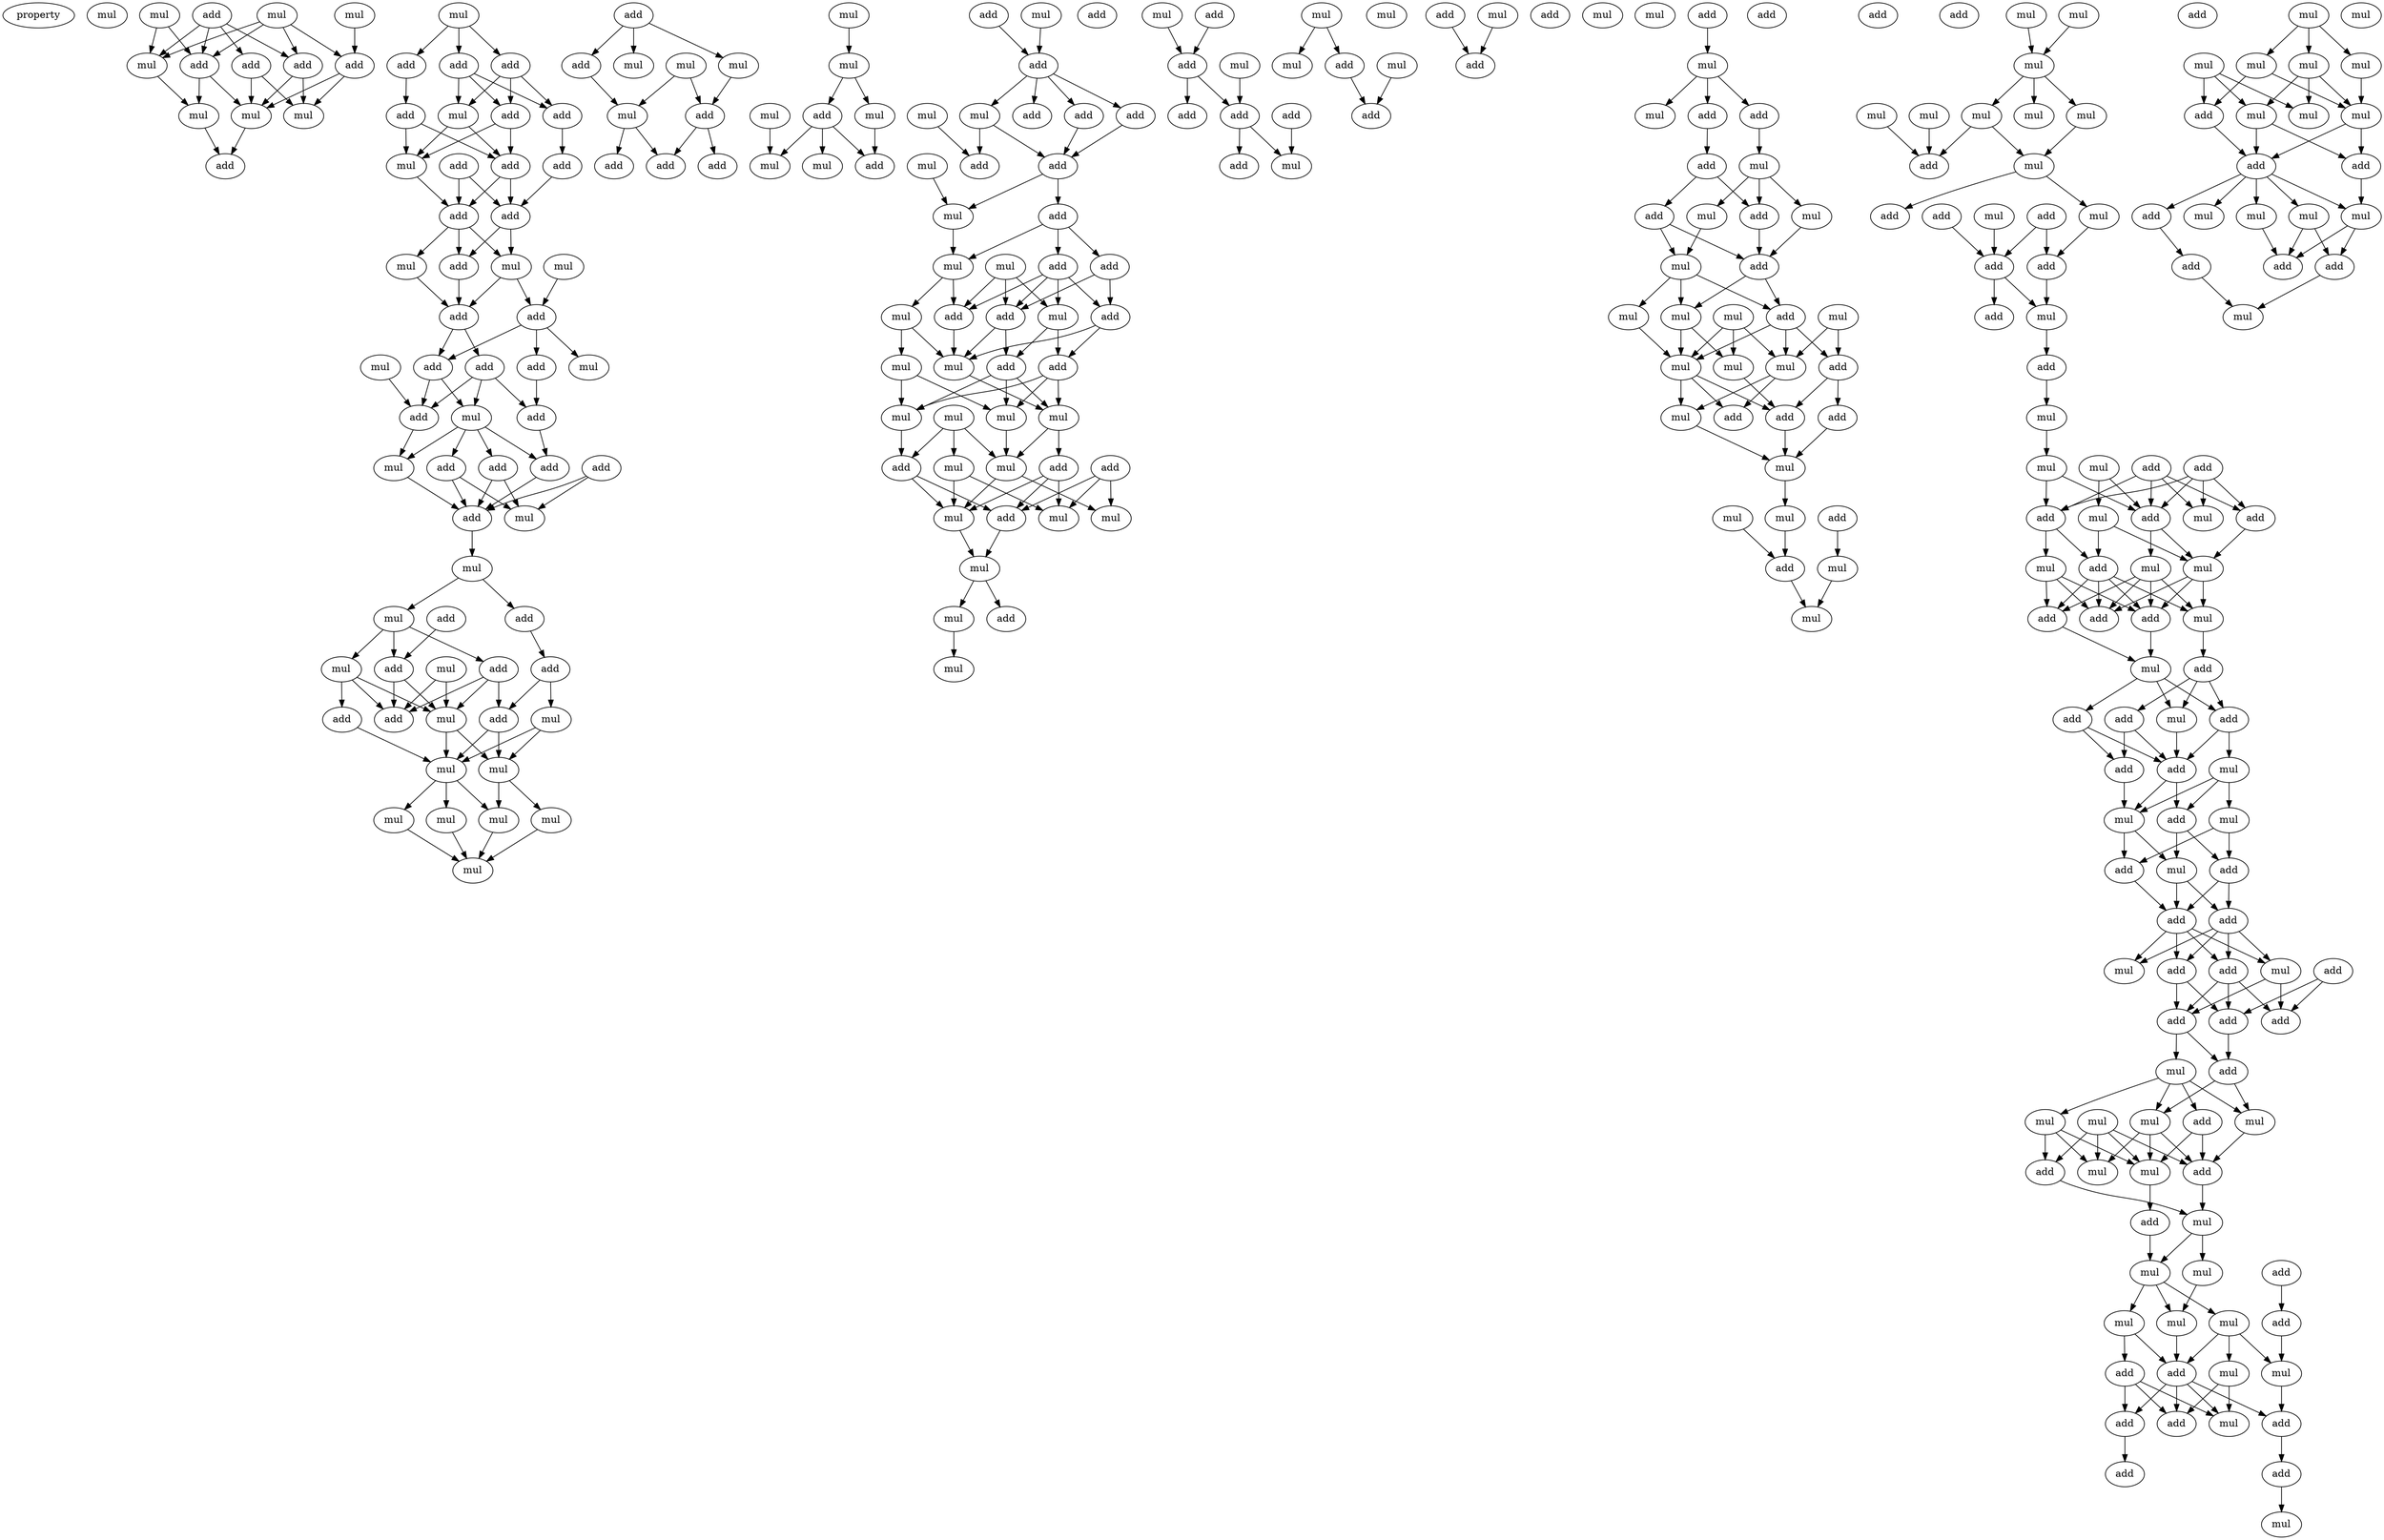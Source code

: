 digraph {
    node [fontcolor=black]
    property [mul=2,lf=2.0]
    0 [ label = mul ];
    1 [ label = mul ];
    2 [ label = mul ];
    3 [ label = add ];
    4 [ label = mul ];
    5 [ label = add ];
    6 [ label = add ];
    7 [ label = add ];
    8 [ label = add ];
    9 [ label = mul ];
    10 [ label = mul ];
    11 [ label = mul ];
    12 [ label = mul ];
    13 [ label = add ];
    14 [ label = mul ];
    15 [ label = add ];
    16 [ label = add ];
    17 [ label = add ];
    18 [ label = add ];
    19 [ label = mul ];
    20 [ label = add ];
    21 [ label = add ];
    22 [ label = add ];
    23 [ label = mul ];
    24 [ label = add ];
    25 [ label = add ];
    26 [ label = add ];
    27 [ label = add ];
    28 [ label = mul ];
    29 [ label = mul ];
    30 [ label = add ];
    31 [ label = mul ];
    32 [ label = add ];
    33 [ label = add ];
    34 [ label = mul ];
    35 [ label = mul ];
    36 [ label = add ];
    37 [ label = add ];
    38 [ label = add ];
    39 [ label = add ];
    40 [ label = add ];
    41 [ label = mul ];
    42 [ label = mul ];
    43 [ label = add ];
    44 [ label = add ];
    45 [ label = add ];
    46 [ label = add ];
    47 [ label = mul ];
    48 [ label = add ];
    49 [ label = mul ];
    50 [ label = add ];
    51 [ label = mul ];
    52 [ label = add ];
    53 [ label = mul ];
    54 [ label = add ];
    55 [ label = add ];
    56 [ label = add ];
    57 [ label = mul ];
    58 [ label = add ];
    59 [ label = mul ];
    60 [ label = add ];
    61 [ label = mul ];
    62 [ label = add ];
    63 [ label = mul ];
    64 [ label = mul ];
    65 [ label = mul ];
    66 [ label = mul ];
    67 [ label = mul ];
    68 [ label = mul ];
    69 [ label = mul ];
    70 [ label = add ];
    71 [ label = add ];
    72 [ label = mul ];
    73 [ label = mul ];
    74 [ label = mul ];
    75 [ label = mul ];
    76 [ label = add ];
    77 [ label = add ];
    78 [ label = add ];
    79 [ label = add ];
    80 [ label = mul ];
    81 [ label = mul ];
    82 [ label = add ];
    83 [ label = mul ];
    84 [ label = mul ];
    85 [ label = mul ];
    86 [ label = add ];
    87 [ label = add ];
    88 [ label = mul ];
    89 [ label = mul ];
    90 [ label = add ];
    91 [ label = add ];
    92 [ label = mul ];
    93 [ label = add ];
    94 [ label = mul ];
    95 [ label = add ];
    96 [ label = add ];
    97 [ label = add ];
    98 [ label = mul ];
    99 [ label = mul ];
    100 [ label = add ];
    101 [ label = add ];
    102 [ label = mul ];
    103 [ label = add ];
    104 [ label = mul ];
    105 [ label = add ];
    106 [ label = mul ];
    107 [ label = add ];
    108 [ label = mul ];
    109 [ label = add ];
    110 [ label = mul ];
    111 [ label = mul ];
    112 [ label = add ];
    113 [ label = add ];
    114 [ label = mul ];
    115 [ label = mul ];
    116 [ label = mul ];
    117 [ label = mul ];
    118 [ label = mul ];
    119 [ label = add ];
    120 [ label = add ];
    121 [ label = add ];
    122 [ label = mul ];
    123 [ label = mul ];
    124 [ label = mul ];
    125 [ label = mul ];
    126 [ label = add ];
    127 [ label = mul ];
    128 [ label = add ];
    129 [ label = mul ];
    130 [ label = add ];
    131 [ label = mul ];
    132 [ label = mul ];
    133 [ label = add ];
    134 [ label = mul ];
    135 [ label = add ];
    136 [ label = add ];
    137 [ label = add ];
    138 [ label = add ];
    139 [ label = add ];
    140 [ label = mul ];
    141 [ label = mul ];
    142 [ label = mul ];
    143 [ label = mul ];
    144 [ label = mul ];
    145 [ label = add ];
    146 [ label = add ];
    147 [ label = add ];
    148 [ label = add ];
    149 [ label = mul ];
    150 [ label = mul ];
    151 [ label = add ];
    152 [ label = mul ];
    153 [ label = add ];
    154 [ label = mul ];
    155 [ label = add ];
    156 [ label = mul ];
    157 [ label = add ];
    158 [ label = add ];
    159 [ label = add ];
    160 [ label = add ];
    161 [ label = mul ];
    162 [ label = add ];
    163 [ label = add ];
    164 [ label = mul ];
    165 [ label = mul ];
    166 [ label = add ];
    167 [ label = mul ];
    168 [ label = mul ];
    169 [ label = mul ];
    170 [ label = mul ];
    171 [ label = mul ];
    172 [ label = add ];
    173 [ label = mul ];
    174 [ label = mul ];
    175 [ label = mul ];
    176 [ label = add ];
    177 [ label = add ];
    178 [ label = mul ];
    179 [ label = add ];
    180 [ label = add ];
    181 [ label = mul ];
    182 [ label = mul ];
    183 [ label = add ];
    184 [ label = mul ];
    185 [ label = add ];
    186 [ label = add ];
    187 [ label = mul ];
    188 [ label = mul ];
    189 [ label = mul ];
    190 [ label = mul ];
    191 [ label = mul ];
    192 [ label = mul ];
    193 [ label = mul ];
    194 [ label = mul ];
    195 [ label = mul ];
    196 [ label = mul ];
    197 [ label = add ];
    198 [ label = mul ];
    199 [ label = add ];
    200 [ label = add ];
    201 [ label = mul ];
    202 [ label = add ];
    203 [ label = mul ];
    204 [ label = add ];
    205 [ label = add ];
    206 [ label = mul ];
    207 [ label = add ];
    208 [ label = add ];
    209 [ label = add ];
    210 [ label = mul ];
    211 [ label = mul ];
    212 [ label = mul ];
    213 [ label = add ];
    214 [ label = add ];
    215 [ label = add ];
    216 [ label = mul ];
    217 [ label = add ];
    218 [ label = add ];
    219 [ label = mul ];
    220 [ label = mul ];
    221 [ label = add ];
    222 [ label = mul ];
    223 [ label = mul ];
    224 [ label = mul ];
    225 [ label = add ];
    226 [ label = add ];
    227 [ label = add ];
    228 [ label = mul ];
    229 [ label = add ];
    230 [ label = add ];
    231 [ label = add ];
    232 [ label = add ];
    233 [ label = mul ];
    234 [ label = add ];
    235 [ label = mul ];
    236 [ label = add ];
    237 [ label = mul ];
    238 [ label = mul ];
    239 [ label = add ];
    240 [ label = mul ];
    241 [ label = add ];
    242 [ label = add ];
    243 [ label = add ];
    244 [ label = add ];
    245 [ label = add ];
    246 [ label = add ];
    247 [ label = mul ];
    248 [ label = mul ];
    249 [ label = add ];
    250 [ label = add ];
    251 [ label = add ];
    252 [ label = add ];
    253 [ label = mul ];
    254 [ label = add ];
    255 [ label = mul ];
    256 [ label = mul ];
    257 [ label = mul ];
    258 [ label = mul ];
    259 [ label = add ];
    260 [ label = mul ];
    261 [ label = add ];
    262 [ label = mul ];
    263 [ label = add ];
    264 [ label = add ];
    265 [ label = mul ];
    266 [ label = add ];
    267 [ label = mul ];
    268 [ label = mul ];
    269 [ label = mul ];
    270 [ label = add ];
    271 [ label = mul ];
    272 [ label = mul ];
    273 [ label = mul ];
    274 [ label = add ];
    275 [ label = add ];
    276 [ label = mul ];
    277 [ label = mul ];
    278 [ label = add ];
    279 [ label = add ];
    280 [ label = add ];
    281 [ label = add ];
    282 [ label = add ];
    283 [ label = mul ];
    284 [ label = mul ];
    285 [ label = mul ];
    286 [ label = mul ];
    287 [ label = mul ];
    288 [ label = mul ];
    289 [ label = mul ];
    290 [ label = mul ];
    291 [ label = add ];
    292 [ label = mul ];
    293 [ label = mul ];
    294 [ label = add ];
    295 [ label = add ];
    296 [ label = mul ];
    297 [ label = mul ];
    298 [ label = add ];
    299 [ label = mul ];
    300 [ label = mul ];
    301 [ label = add ];
    302 [ label = add ];
    303 [ label = add ];
    304 [ label = mul ];
    1 -> 7 [ name = 0 ];
    1 -> 9 [ name = 1 ];
    2 -> 8 [ name = 2 ];
    3 -> 5 [ name = 3 ];
    3 -> 6 [ name = 4 ];
    3 -> 7 [ name = 5 ];
    3 -> 9 [ name = 6 ];
    4 -> 6 [ name = 7 ];
    4 -> 7 [ name = 8 ];
    4 -> 8 [ name = 9 ];
    4 -> 9 [ name = 10 ];
    5 -> 11 [ name = 11 ];
    5 -> 12 [ name = 12 ];
    6 -> 11 [ name = 13 ];
    6 -> 12 [ name = 14 ];
    7 -> 10 [ name = 15 ];
    7 -> 11 [ name = 16 ];
    8 -> 11 [ name = 17 ];
    8 -> 12 [ name = 18 ];
    9 -> 10 [ name = 19 ];
    10 -> 13 [ name = 20 ];
    11 -> 13 [ name = 21 ];
    14 -> 15 [ name = 22 ];
    14 -> 16 [ name = 23 ];
    14 -> 17 [ name = 24 ];
    15 -> 19 [ name = 25 ];
    15 -> 20 [ name = 26 ];
    15 -> 21 [ name = 27 ];
    16 -> 18 [ name = 28 ];
    17 -> 19 [ name = 29 ];
    17 -> 20 [ name = 30 ];
    17 -> 21 [ name = 31 ];
    18 -> 23 [ name = 32 ];
    18 -> 25 [ name = 33 ];
    19 -> 23 [ name = 34 ];
    19 -> 25 [ name = 35 ];
    20 -> 23 [ name = 36 ];
    20 -> 25 [ name = 37 ];
    21 -> 24 [ name = 38 ];
    22 -> 26 [ name = 39 ];
    22 -> 27 [ name = 40 ];
    23 -> 27 [ name = 41 ];
    24 -> 26 [ name = 42 ];
    25 -> 26 [ name = 43 ];
    25 -> 27 [ name = 44 ];
    26 -> 29 [ name = 45 ];
    26 -> 30 [ name = 46 ];
    27 -> 28 [ name = 47 ];
    27 -> 29 [ name = 48 ];
    27 -> 30 [ name = 49 ];
    28 -> 32 [ name = 50 ];
    29 -> 32 [ name = 51 ];
    29 -> 33 [ name = 52 ];
    30 -> 32 [ name = 53 ];
    31 -> 33 [ name = 54 ];
    32 -> 36 [ name = 55 ];
    32 -> 37 [ name = 56 ];
    33 -> 34 [ name = 57 ];
    33 -> 37 [ name = 58 ];
    33 -> 38 [ name = 59 ];
    35 -> 40 [ name = 60 ];
    36 -> 39 [ name = 61 ];
    36 -> 40 [ name = 62 ];
    36 -> 41 [ name = 63 ];
    37 -> 40 [ name = 64 ];
    37 -> 41 [ name = 65 ];
    38 -> 39 [ name = 66 ];
    39 -> 46 [ name = 67 ];
    40 -> 42 [ name = 68 ];
    41 -> 42 [ name = 69 ];
    41 -> 43 [ name = 70 ];
    41 -> 44 [ name = 71 ];
    41 -> 46 [ name = 72 ];
    42 -> 48 [ name = 73 ];
    43 -> 47 [ name = 74 ];
    43 -> 48 [ name = 75 ];
    44 -> 47 [ name = 76 ];
    44 -> 48 [ name = 77 ];
    45 -> 47 [ name = 78 ];
    45 -> 48 [ name = 79 ];
    46 -> 48 [ name = 80 ];
    48 -> 49 [ name = 81 ];
    49 -> 51 [ name = 82 ];
    49 -> 52 [ name = 83 ];
    50 -> 56 [ name = 84 ];
    51 -> 53 [ name = 85 ];
    51 -> 55 [ name = 86 ];
    51 -> 56 [ name = 87 ];
    52 -> 54 [ name = 88 ];
    53 -> 58 [ name = 89 ];
    53 -> 59 [ name = 90 ];
    53 -> 62 [ name = 91 ];
    54 -> 60 [ name = 92 ];
    54 -> 61 [ name = 93 ];
    55 -> 59 [ name = 94 ];
    55 -> 60 [ name = 95 ];
    55 -> 62 [ name = 96 ];
    56 -> 59 [ name = 97 ];
    56 -> 62 [ name = 98 ];
    57 -> 59 [ name = 99 ];
    57 -> 62 [ name = 100 ];
    58 -> 63 [ name = 101 ];
    59 -> 63 [ name = 102 ];
    59 -> 64 [ name = 103 ];
    60 -> 63 [ name = 104 ];
    60 -> 64 [ name = 105 ];
    61 -> 63 [ name = 106 ];
    61 -> 64 [ name = 107 ];
    63 -> 65 [ name = 108 ];
    63 -> 66 [ name = 109 ];
    63 -> 68 [ name = 110 ];
    64 -> 65 [ name = 111 ];
    64 -> 67 [ name = 112 ];
    65 -> 69 [ name = 113 ];
    66 -> 69 [ name = 114 ];
    67 -> 69 [ name = 115 ];
    68 -> 69 [ name = 116 ];
    70 -> 71 [ name = 117 ];
    70 -> 73 [ name = 118 ];
    70 -> 74 [ name = 119 ];
    71 -> 75 [ name = 120 ];
    72 -> 75 [ name = 121 ];
    72 -> 76 [ name = 122 ];
    74 -> 76 [ name = 123 ];
    75 -> 78 [ name = 124 ];
    75 -> 79 [ name = 125 ];
    76 -> 77 [ name = 126 ];
    76 -> 79 [ name = 127 ];
    80 -> 81 [ name = 128 ];
    81 -> 82 [ name = 129 ];
    81 -> 84 [ name = 130 ];
    82 -> 85 [ name = 131 ];
    82 -> 87 [ name = 132 ];
    82 -> 89 [ name = 133 ];
    83 -> 85 [ name = 134 ];
    84 -> 87 [ name = 135 ];
    86 -> 90 [ name = 136 ];
    88 -> 90 [ name = 137 ];
    90 -> 91 [ name = 138 ];
    90 -> 92 [ name = 139 ];
    90 -> 93 [ name = 140 ];
    90 -> 95 [ name = 141 ];
    91 -> 97 [ name = 142 ];
    92 -> 96 [ name = 143 ];
    92 -> 97 [ name = 144 ];
    93 -> 97 [ name = 145 ];
    94 -> 96 [ name = 146 ];
    97 -> 99 [ name = 147 ];
    97 -> 100 [ name = 148 ];
    98 -> 99 [ name = 149 ];
    99 -> 102 [ name = 150 ];
    100 -> 101 [ name = 151 ];
    100 -> 102 [ name = 152 ];
    100 -> 103 [ name = 153 ];
    101 -> 105 [ name = 154 ];
    101 -> 109 [ name = 155 ];
    102 -> 107 [ name = 156 ];
    102 -> 108 [ name = 157 ];
    103 -> 105 [ name = 158 ];
    103 -> 106 [ name = 159 ];
    103 -> 107 [ name = 160 ];
    103 -> 109 [ name = 161 ];
    104 -> 106 [ name = 162 ];
    104 -> 107 [ name = 163 ];
    104 -> 109 [ name = 164 ];
    105 -> 111 [ name = 165 ];
    105 -> 112 [ name = 166 ];
    106 -> 112 [ name = 167 ];
    106 -> 113 [ name = 168 ];
    107 -> 111 [ name = 169 ];
    108 -> 110 [ name = 170 ];
    108 -> 111 [ name = 171 ];
    109 -> 111 [ name = 172 ];
    109 -> 113 [ name = 173 ];
    110 -> 115 [ name = 174 ];
    110 -> 117 [ name = 175 ];
    111 -> 114 [ name = 176 ];
    112 -> 114 [ name = 177 ];
    112 -> 115 [ name = 178 ];
    112 -> 117 [ name = 179 ];
    113 -> 114 [ name = 180 ];
    113 -> 115 [ name = 181 ];
    113 -> 117 [ name = 182 ];
    114 -> 120 [ name = 183 ];
    114 -> 122 [ name = 184 ];
    115 -> 122 [ name = 185 ];
    116 -> 118 [ name = 186 ];
    116 -> 121 [ name = 187 ];
    116 -> 122 [ name = 188 ];
    117 -> 121 [ name = 189 ];
    118 -> 123 [ name = 190 ];
    118 -> 125 [ name = 191 ];
    119 -> 124 [ name = 192 ];
    119 -> 125 [ name = 193 ];
    119 -> 126 [ name = 194 ];
    120 -> 123 [ name = 195 ];
    120 -> 125 [ name = 196 ];
    120 -> 126 [ name = 197 ];
    121 -> 123 [ name = 198 ];
    121 -> 126 [ name = 199 ];
    122 -> 123 [ name = 200 ];
    122 -> 124 [ name = 201 ];
    123 -> 127 [ name = 202 ];
    126 -> 127 [ name = 203 ];
    127 -> 129 [ name = 204 ];
    127 -> 130 [ name = 205 ];
    129 -> 131 [ name = 206 ];
    132 -> 135 [ name = 207 ];
    133 -> 135 [ name = 208 ];
    134 -> 138 [ name = 209 ];
    135 -> 136 [ name = 210 ];
    135 -> 138 [ name = 211 ];
    137 -> 140 [ name = 212 ];
    138 -> 139 [ name = 213 ];
    138 -> 140 [ name = 214 ];
    141 -> 144 [ name = 215 ];
    141 -> 145 [ name = 216 ];
    142 -> 146 [ name = 217 ];
    145 -> 146 [ name = 218 ];
    147 -> 151 [ name = 219 ];
    150 -> 151 [ name = 220 ];
    153 -> 154 [ name = 221 ];
    154 -> 156 [ name = 222 ];
    154 -> 158 [ name = 223 ];
    154 -> 159 [ name = 224 ];
    158 -> 160 [ name = 225 ];
    159 -> 161 [ name = 226 ];
    160 -> 162 [ name = 227 ];
    160 -> 163 [ name = 228 ];
    161 -> 163 [ name = 229 ];
    161 -> 164 [ name = 230 ];
    161 -> 165 [ name = 231 ];
    162 -> 166 [ name = 232 ];
    162 -> 167 [ name = 233 ];
    163 -> 166 [ name = 234 ];
    164 -> 167 [ name = 235 ];
    165 -> 166 [ name = 236 ];
    166 -> 169 [ name = 237 ];
    166 -> 172 [ name = 238 ];
    167 -> 169 [ name = 239 ];
    167 -> 171 [ name = 240 ];
    167 -> 172 [ name = 241 ];
    168 -> 173 [ name = 242 ];
    168 -> 174 [ name = 243 ];
    168 -> 175 [ name = 244 ];
    169 -> 174 [ name = 245 ];
    169 -> 175 [ name = 246 ];
    170 -> 173 [ name = 247 ];
    170 -> 176 [ name = 248 ];
    171 -> 174 [ name = 249 ];
    172 -> 173 [ name = 250 ];
    172 -> 174 [ name = 251 ];
    172 -> 176 [ name = 252 ];
    173 -> 178 [ name = 253 ];
    173 -> 179 [ name = 254 ];
    174 -> 177 [ name = 255 ];
    174 -> 178 [ name = 256 ];
    174 -> 179 [ name = 257 ];
    175 -> 177 [ name = 258 ];
    176 -> 177 [ name = 259 ];
    176 -> 180 [ name = 260 ];
    177 -> 181 [ name = 261 ];
    178 -> 181 [ name = 262 ];
    180 -> 181 [ name = 263 ];
    181 -> 182 [ name = 264 ];
    182 -> 186 [ name = 265 ];
    184 -> 186 [ name = 266 ];
    185 -> 187 [ name = 267 ];
    186 -> 188 [ name = 268 ];
    187 -> 188 [ name = 269 ];
    189 -> 191 [ name = 270 ];
    190 -> 191 [ name = 271 ];
    191 -> 193 [ name = 272 ];
    191 -> 194 [ name = 273 ];
    191 -> 196 [ name = 274 ];
    192 -> 197 [ name = 275 ];
    193 -> 197 [ name = 276 ];
    193 -> 198 [ name = 277 ];
    195 -> 197 [ name = 278 ];
    196 -> 198 [ name = 279 ];
    198 -> 202 [ name = 280 ];
    198 -> 203 [ name = 281 ];
    199 -> 204 [ name = 282 ];
    200 -> 204 [ name = 283 ];
    200 -> 205 [ name = 284 ];
    201 -> 204 [ name = 285 ];
    203 -> 205 [ name = 286 ];
    204 -> 206 [ name = 287 ];
    204 -> 207 [ name = 288 ];
    205 -> 206 [ name = 289 ];
    206 -> 209 [ name = 290 ];
    209 -> 210 [ name = 291 ];
    210 -> 211 [ name = 292 ];
    211 -> 215 [ name = 293 ];
    211 -> 218 [ name = 294 ];
    212 -> 216 [ name = 295 ];
    212 -> 218 [ name = 296 ];
    213 -> 215 [ name = 297 ];
    213 -> 217 [ name = 298 ];
    213 -> 218 [ name = 299 ];
    213 -> 219 [ name = 300 ];
    214 -> 215 [ name = 301 ];
    214 -> 217 [ name = 302 ];
    214 -> 218 [ name = 303 ];
    214 -> 219 [ name = 304 ];
    215 -> 220 [ name = 305 ];
    215 -> 221 [ name = 306 ];
    216 -> 221 [ name = 307 ];
    216 -> 222 [ name = 308 ];
    217 -> 222 [ name = 309 ];
    218 -> 222 [ name = 310 ];
    218 -> 223 [ name = 311 ];
    220 -> 225 [ name = 312 ];
    220 -> 226 [ name = 313 ];
    220 -> 227 [ name = 314 ];
    221 -> 224 [ name = 315 ];
    221 -> 225 [ name = 316 ];
    221 -> 226 [ name = 317 ];
    221 -> 227 [ name = 318 ];
    222 -> 224 [ name = 319 ];
    222 -> 226 [ name = 320 ];
    222 -> 227 [ name = 321 ];
    223 -> 224 [ name = 322 ];
    223 -> 225 [ name = 323 ];
    223 -> 226 [ name = 324 ];
    223 -> 227 [ name = 325 ];
    224 -> 229 [ name = 326 ];
    225 -> 228 [ name = 327 ];
    227 -> 228 [ name = 328 ];
    228 -> 230 [ name = 329 ];
    228 -> 232 [ name = 330 ];
    228 -> 233 [ name = 331 ];
    229 -> 231 [ name = 332 ];
    229 -> 232 [ name = 333 ];
    229 -> 233 [ name = 334 ];
    230 -> 234 [ name = 335 ];
    230 -> 236 [ name = 336 ];
    231 -> 234 [ name = 337 ];
    231 -> 236 [ name = 338 ];
    232 -> 235 [ name = 339 ];
    232 -> 236 [ name = 340 ];
    233 -> 236 [ name = 341 ];
    234 -> 238 [ name = 342 ];
    235 -> 237 [ name = 343 ];
    235 -> 238 [ name = 344 ];
    235 -> 239 [ name = 345 ];
    236 -> 238 [ name = 346 ];
    236 -> 239 [ name = 347 ];
    237 -> 241 [ name = 348 ];
    237 -> 242 [ name = 349 ];
    238 -> 240 [ name = 350 ];
    238 -> 241 [ name = 351 ];
    239 -> 240 [ name = 352 ];
    239 -> 242 [ name = 353 ];
    240 -> 243 [ name = 354 ];
    240 -> 244 [ name = 355 ];
    241 -> 244 [ name = 356 ];
    242 -> 243 [ name = 357 ];
    242 -> 244 [ name = 358 ];
    243 -> 246 [ name = 359 ];
    243 -> 247 [ name = 360 ];
    243 -> 248 [ name = 361 ];
    243 -> 249 [ name = 362 ];
    244 -> 246 [ name = 363 ];
    244 -> 247 [ name = 364 ];
    244 -> 248 [ name = 365 ];
    244 -> 249 [ name = 366 ];
    245 -> 250 [ name = 367 ];
    245 -> 252 [ name = 368 ];
    246 -> 251 [ name = 369 ];
    246 -> 252 [ name = 370 ];
    248 -> 250 [ name = 371 ];
    248 -> 251 [ name = 372 ];
    249 -> 250 [ name = 373 ];
    249 -> 251 [ name = 374 ];
    249 -> 252 [ name = 375 ];
    251 -> 253 [ name = 376 ];
    251 -> 254 [ name = 377 ];
    252 -> 254 [ name = 378 ];
    253 -> 256 [ name = 379 ];
    253 -> 257 [ name = 380 ];
    253 -> 258 [ name = 381 ];
    253 -> 259 [ name = 382 ];
    254 -> 257 [ name = 383 ];
    254 -> 258 [ name = 384 ];
    255 -> 260 [ name = 385 ];
    255 -> 261 [ name = 386 ];
    255 -> 262 [ name = 387 ];
    255 -> 263 [ name = 388 ];
    256 -> 260 [ name = 389 ];
    256 -> 262 [ name = 390 ];
    256 -> 263 [ name = 391 ];
    257 -> 260 [ name = 392 ];
    257 -> 261 [ name = 393 ];
    257 -> 262 [ name = 394 ];
    258 -> 261 [ name = 395 ];
    259 -> 260 [ name = 396 ];
    259 -> 261 [ name = 397 ];
    260 -> 264 [ name = 398 ];
    261 -> 265 [ name = 399 ];
    263 -> 265 [ name = 400 ];
    264 -> 268 [ name = 401 ];
    265 -> 267 [ name = 402 ];
    265 -> 268 [ name = 403 ];
    266 -> 270 [ name = 404 ];
    267 -> 269 [ name = 405 ];
    268 -> 269 [ name = 406 ];
    268 -> 271 [ name = 407 ];
    268 -> 272 [ name = 408 ];
    269 -> 274 [ name = 409 ];
    270 -> 276 [ name = 410 ];
    271 -> 274 [ name = 411 ];
    271 -> 275 [ name = 412 ];
    272 -> 273 [ name = 413 ];
    272 -> 274 [ name = 414 ];
    272 -> 276 [ name = 415 ];
    273 -> 277 [ name = 416 ];
    273 -> 279 [ name = 417 ];
    274 -> 277 [ name = 418 ];
    274 -> 278 [ name = 419 ];
    274 -> 279 [ name = 420 ];
    274 -> 280 [ name = 421 ];
    275 -> 277 [ name = 422 ];
    275 -> 278 [ name = 423 ];
    275 -> 279 [ name = 424 ];
    276 -> 280 [ name = 425 ];
    278 -> 282 [ name = 426 ];
    280 -> 281 [ name = 427 ];
    281 -> 283 [ name = 428 ];
    284 -> 286 [ name = 429 ];
    284 -> 287 [ name = 430 ];
    284 -> 288 [ name = 431 ];
    285 -> 290 [ name = 432 ];
    285 -> 291 [ name = 433 ];
    285 -> 293 [ name = 434 ];
    286 -> 291 [ name = 435 ];
    286 -> 292 [ name = 436 ];
    287 -> 292 [ name = 437 ];
    288 -> 290 [ name = 438 ];
    288 -> 292 [ name = 439 ];
    288 -> 293 [ name = 440 ];
    290 -> 294 [ name = 441 ];
    290 -> 295 [ name = 442 ];
    291 -> 295 [ name = 443 ];
    292 -> 294 [ name = 444 ];
    292 -> 295 [ name = 445 ];
    294 -> 299 [ name = 446 ];
    295 -> 296 [ name = 447 ];
    295 -> 297 [ name = 448 ];
    295 -> 298 [ name = 449 ];
    295 -> 299 [ name = 450 ];
    295 -> 300 [ name = 451 ];
    296 -> 301 [ name = 452 ];
    296 -> 302 [ name = 453 ];
    298 -> 303 [ name = 454 ];
    299 -> 301 [ name = 455 ];
    299 -> 302 [ name = 456 ];
    300 -> 302 [ name = 457 ];
    301 -> 304 [ name = 458 ];
    303 -> 304 [ name = 459 ];
}

